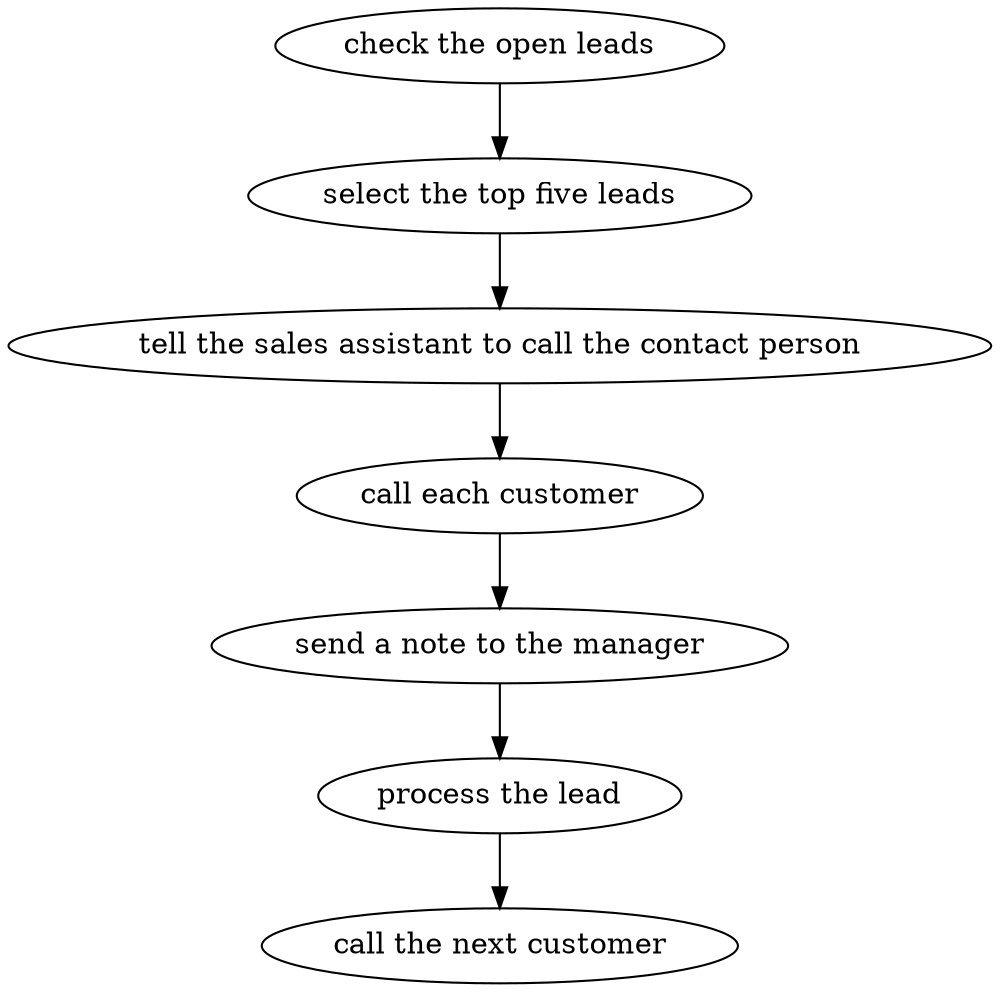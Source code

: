strict digraph "doc-7.1" {
	graph [name="doc-7.1"];
	"check the open leads"	[attrs="{'type': 'Activity', 'label': 'check the open leads'}"];
	"select the top five leads"	[attrs="{'type': 'Activity', 'label': 'select the top five leads'}"];
	"check the open leads" -> "select the top five leads"	[attrs="{'type': 'flow', 'label': 'flow'}"];
	"tell the sales assistant to call the contact person"	[attrs="{'type': 'Activity', 'label': 'tell the sales assistant to call the contact person'}"];
	"select the top five leads" -> "tell the sales assistant to call the contact person"	[attrs="{'type': 'flow', 'label': 'flow'}"];
	"call each customer"	[attrs="{'type': 'Activity', 'label': 'call each customer'}"];
	"tell the sales assistant to call the contact person" -> "call each customer"	[attrs="{'type': 'flow', 'label': 'flow'}"];
	"send a note to the manager"	[attrs="{'type': 'Activity', 'label': 'send a note to the manager'}"];
	"call each customer" -> "send a note to the manager"	[attrs="{'type': 'flow', 'label': 'flow'}"];
	"process the lead"	[attrs="{'type': 'Activity', 'label': 'process the lead'}"];
	"send a note to the manager" -> "process the lead"	[attrs="{'type': 'flow', 'label': 'flow'}"];
	"call the next customer"	[attrs="{'type': 'Activity', 'label': 'call the next customer'}"];
	"process the lead" -> "call the next customer"	[attrs="{'type': 'flow', 'label': 'flow'}"];
}
